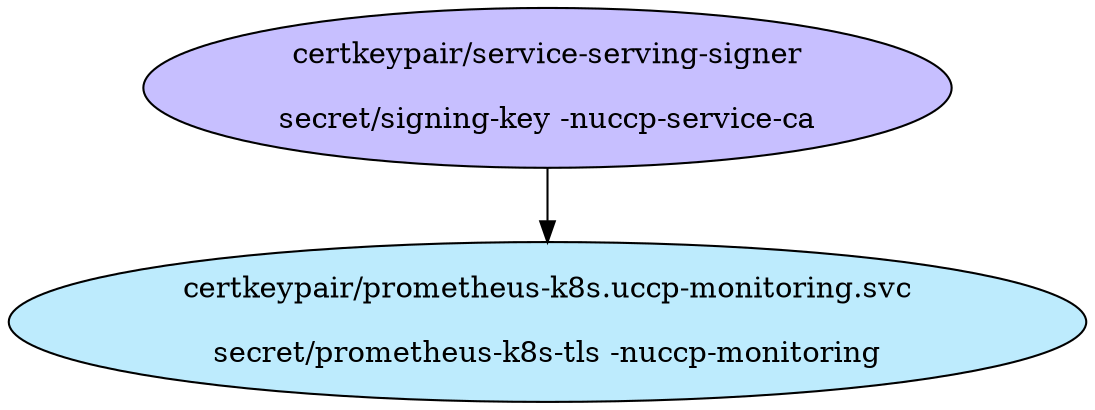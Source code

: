 digraph "Local Certificate" {
  // Node definitions.
  1 [
    label="certkeypair/service-serving-signer\n\nsecret/signing-key -nuccp-service-ca\n"
    style=filled
    fillcolor="#c7bfff"
  ];
  30 [
    label="certkeypair/prometheus-k8s.uccp-monitoring.svc\n\nsecret/prometheus-k8s-tls -nuccp-monitoring\n"
    style=filled
    fillcolor="#bdebfd"
  ];

  // Edge definitions.
  1 -> 30;
}